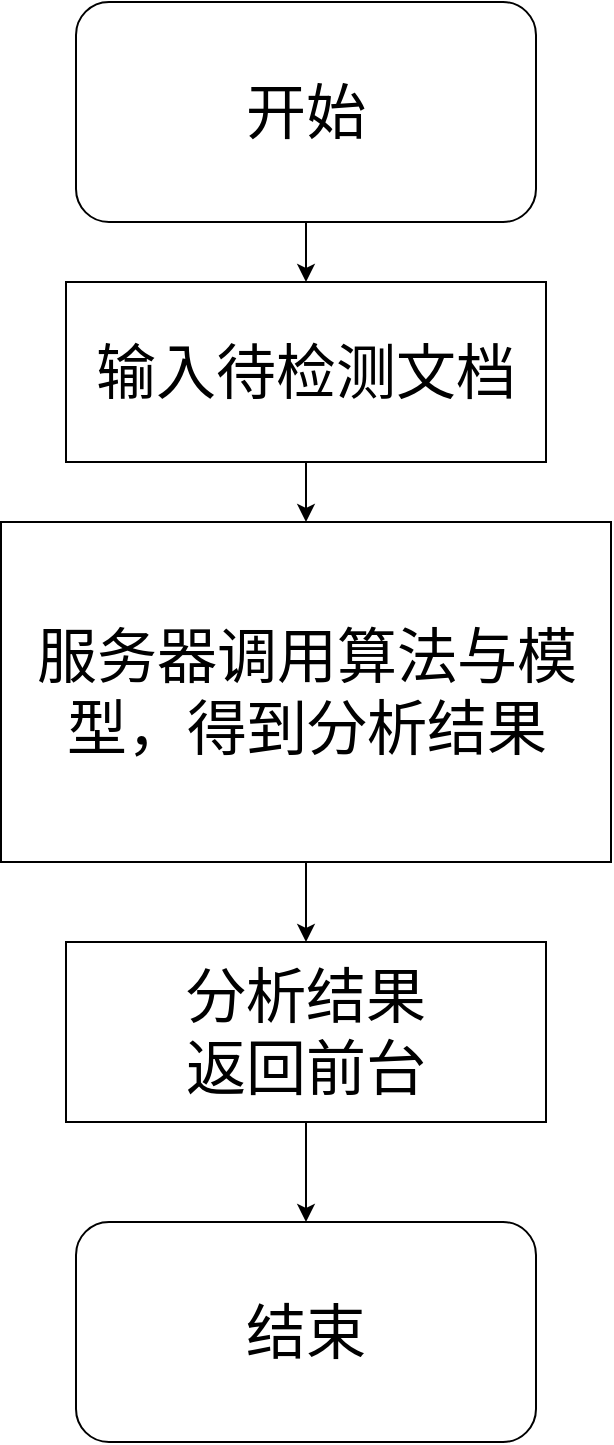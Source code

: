 <mxfile version="14.6.1" type="github">
  <diagram id="pW0wESfbeyjECwN5Dejr" name="Page-1">
    <mxGraphModel dx="1673" dy="896" grid="1" gridSize="10" guides="1" tooltips="1" connect="1" arrows="1" fold="1" page="1" pageScale="1" pageWidth="2339" pageHeight="3300" math="0" shadow="0">
      <root>
        <mxCell id="0" />
        <mxCell id="1" parent="0" />
        <mxCell id="c25PwSP02AAytldhQlsb-1" value="&lt;font style=&quot;font-size: 30px&quot;&gt;开始&lt;/font&gt;" style="rounded=1;whiteSpace=wrap;html=1;" vertex="1" parent="1">
          <mxGeometry x="680" y="550" width="230" height="110" as="geometry" />
        </mxCell>
        <mxCell id="c25PwSP02AAytldhQlsb-2" value="&lt;span style=&quot;font-size: 30px&quot;&gt;输入待检测文档&lt;/span&gt;" style="rounded=0;whiteSpace=wrap;html=1;" vertex="1" parent="1">
          <mxGeometry x="675" y="690" width="240" height="90" as="geometry" />
        </mxCell>
        <mxCell id="c25PwSP02AAytldhQlsb-3" value="&lt;font style=&quot;font-size: 30px&quot;&gt;结束&lt;/font&gt;" style="rounded=1;whiteSpace=wrap;html=1;" vertex="1" parent="1">
          <mxGeometry x="680" y="1160" width="230" height="110" as="geometry" />
        </mxCell>
        <mxCell id="c25PwSP02AAytldhQlsb-4" value="" style="endArrow=classic;html=1;exitX=0.5;exitY=1;exitDx=0;exitDy=0;" edge="1" parent="1" source="c25PwSP02AAytldhQlsb-1" target="c25PwSP02AAytldhQlsb-2">
          <mxGeometry width="50" height="50" relative="1" as="geometry">
            <mxPoint x="490" y="700" as="sourcePoint" />
            <mxPoint x="540" y="650" as="targetPoint" />
          </mxGeometry>
        </mxCell>
        <mxCell id="c25PwSP02AAytldhQlsb-5" value="&lt;span style=&quot;font-size: 30px&quot;&gt;服务器调用算法与模型，得到分析结果&lt;/span&gt;" style="rounded=0;whiteSpace=wrap;html=1;" vertex="1" parent="1">
          <mxGeometry x="642.5" y="810" width="305" height="170" as="geometry" />
        </mxCell>
        <mxCell id="c25PwSP02AAytldhQlsb-6" value="&lt;span style=&quot;font-size: 30px&quot;&gt;分析结果&lt;br&gt;返回前台&lt;/span&gt;" style="rounded=0;whiteSpace=wrap;html=1;" vertex="1" parent="1">
          <mxGeometry x="675" y="1020" width="240" height="90" as="geometry" />
        </mxCell>
        <mxCell id="c25PwSP02AAytldhQlsb-7" value="" style="endArrow=classic;html=1;entryX=0.5;entryY=0;entryDx=0;entryDy=0;exitX=0.5;exitY=1;exitDx=0;exitDy=0;" edge="1" parent="1" source="c25PwSP02AAytldhQlsb-2" target="c25PwSP02AAytldhQlsb-5">
          <mxGeometry width="50" height="50" relative="1" as="geometry">
            <mxPoint x="480" y="880" as="sourcePoint" />
            <mxPoint x="530" y="830" as="targetPoint" />
          </mxGeometry>
        </mxCell>
        <mxCell id="c25PwSP02AAytldhQlsb-8" value="" style="endArrow=classic;html=1;entryX=0.5;entryY=0;entryDx=0;entryDy=0;" edge="1" parent="1" source="c25PwSP02AAytldhQlsb-5" target="c25PwSP02AAytldhQlsb-6">
          <mxGeometry width="50" height="50" relative="1" as="geometry">
            <mxPoint x="500" y="1090" as="sourcePoint" />
            <mxPoint x="550" y="1040" as="targetPoint" />
          </mxGeometry>
        </mxCell>
        <mxCell id="c25PwSP02AAytldhQlsb-9" value="" style="endArrow=classic;html=1;exitX=0.5;exitY=1;exitDx=0;exitDy=0;entryX=0.5;entryY=0;entryDx=0;entryDy=0;" edge="1" parent="1" source="c25PwSP02AAytldhQlsb-6" target="c25PwSP02AAytldhQlsb-3">
          <mxGeometry width="50" height="50" relative="1" as="geometry">
            <mxPoint x="490" y="1120" as="sourcePoint" />
            <mxPoint x="540" y="1070" as="targetPoint" />
          </mxGeometry>
        </mxCell>
      </root>
    </mxGraphModel>
  </diagram>
</mxfile>
